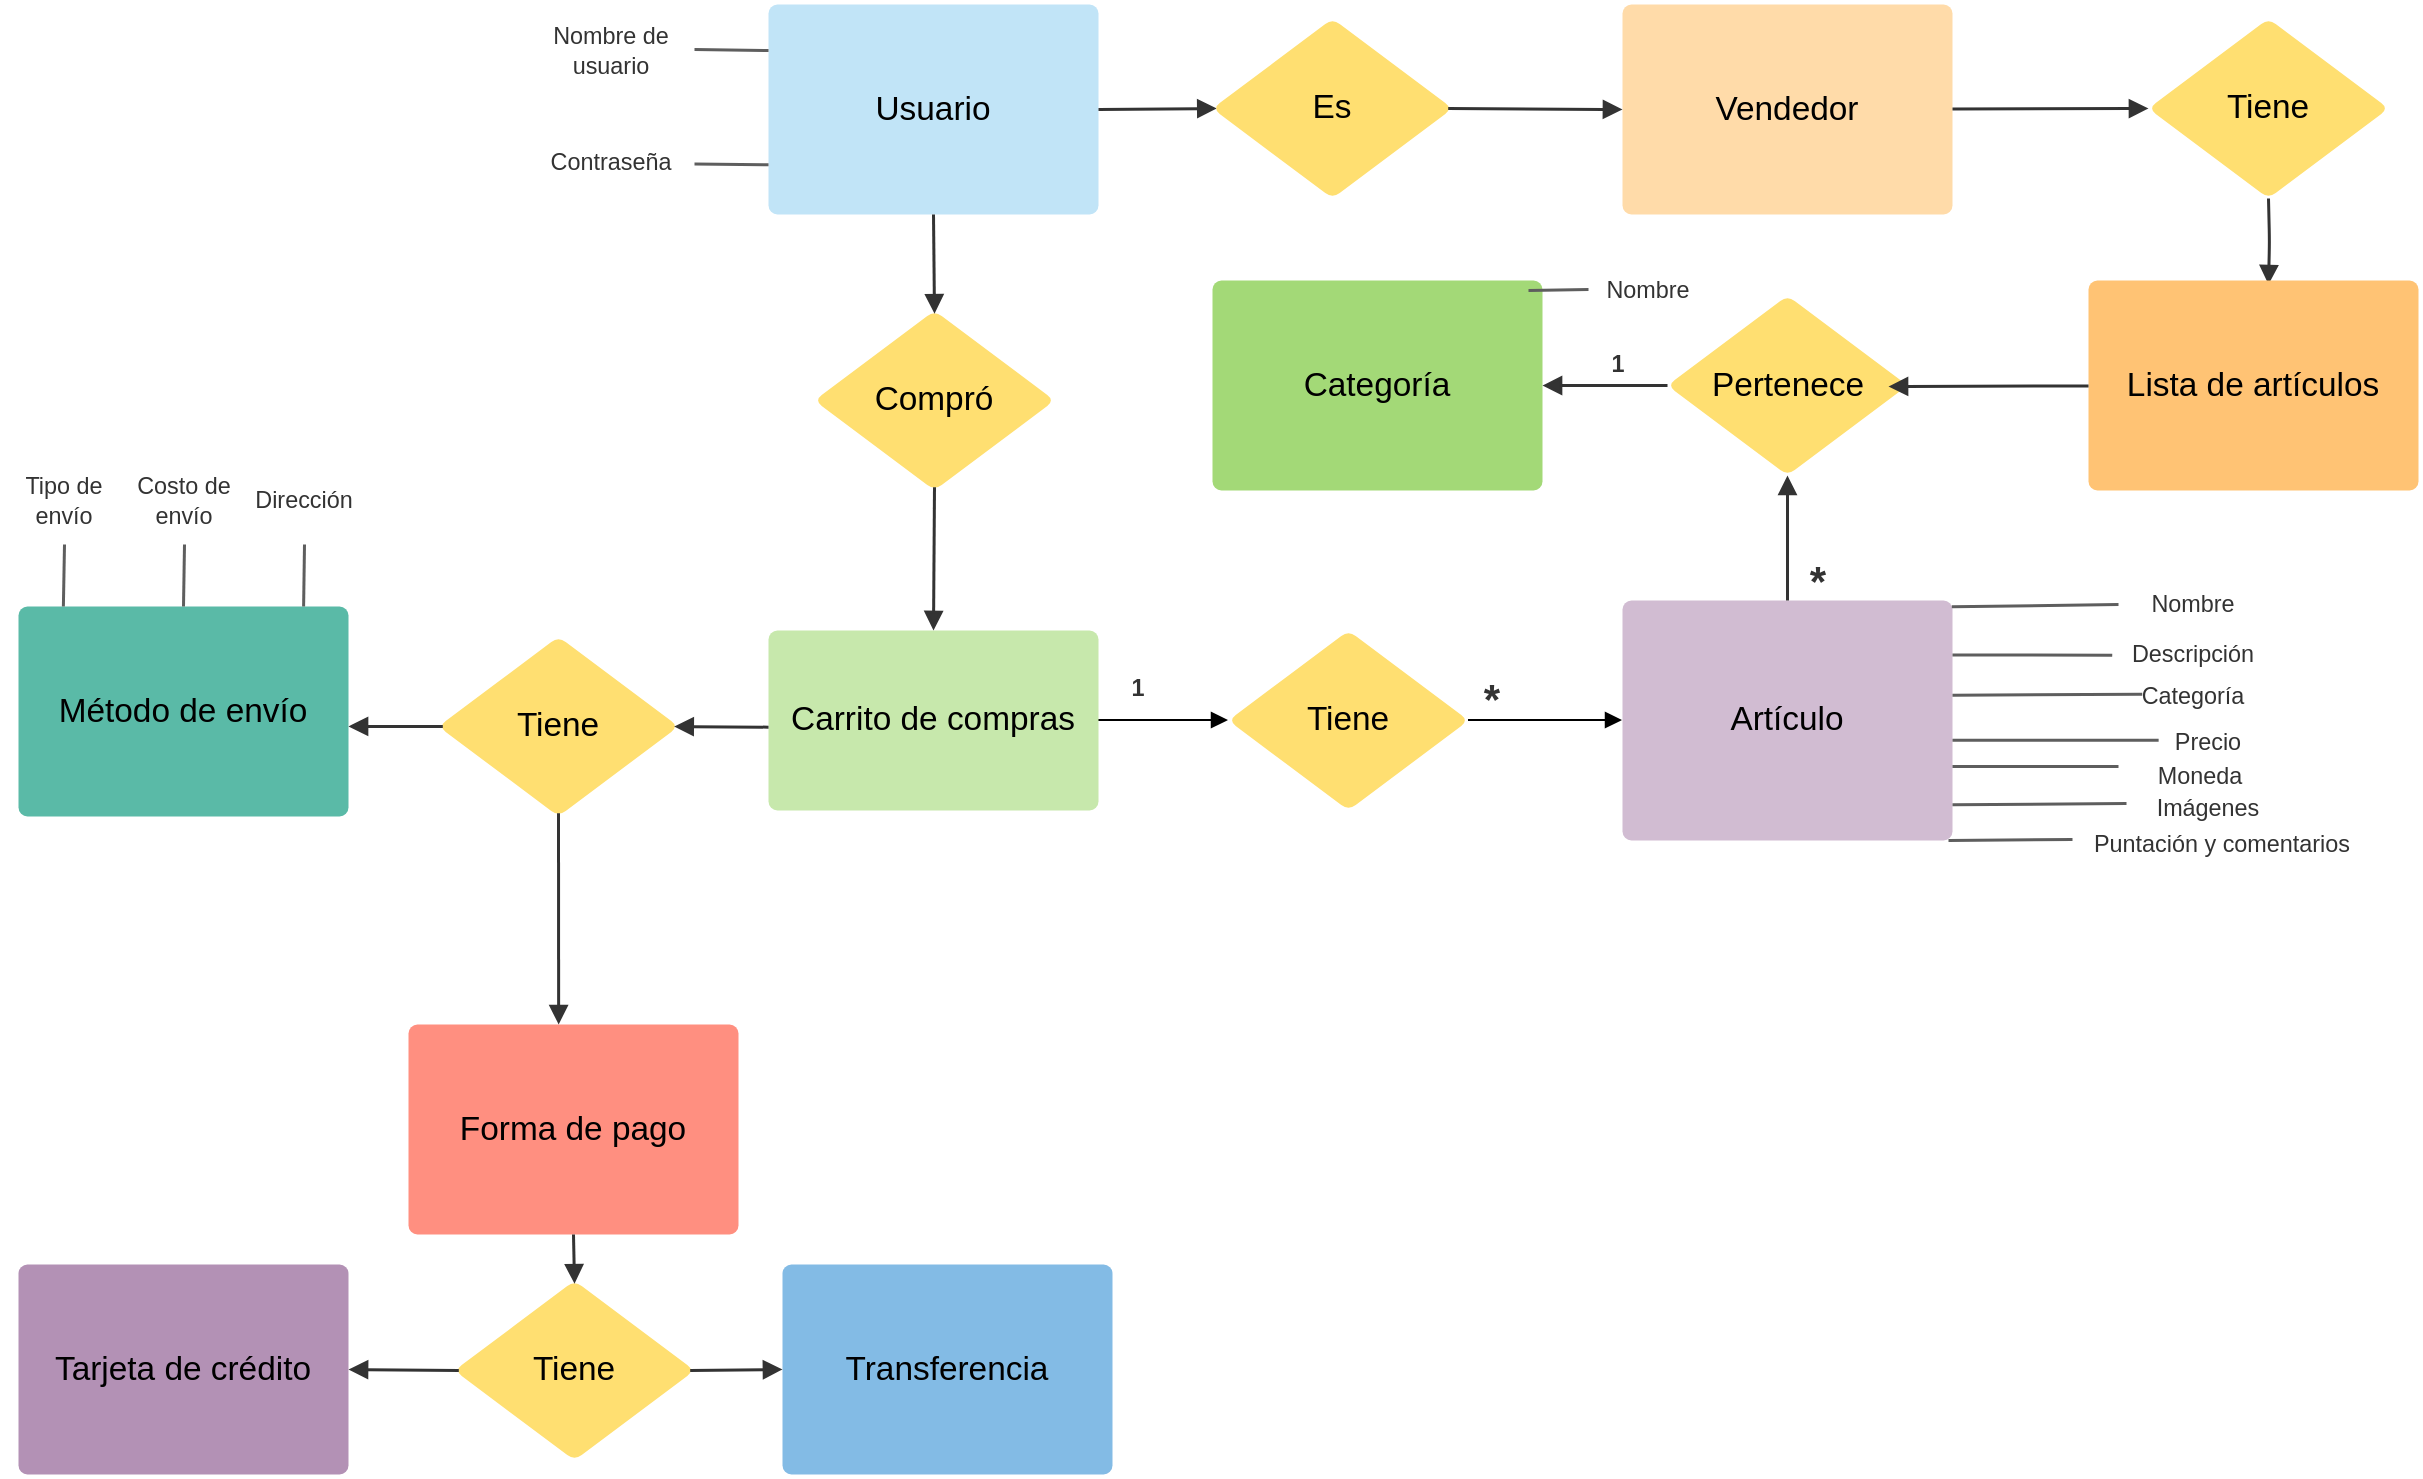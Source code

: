 <mxfile version="14.9.6" type="github">
  <diagram id="R2lEEEUBdFMjLlhIrx00" name="Page-1">
    <mxGraphModel dx="1038" dy="547" grid="1" gridSize="10" guides="1" tooltips="1" connect="1" arrows="1" fold="1" page="1" pageScale="1" pageWidth="850" pageHeight="1100" math="0" shadow="0" extFonts="Permanent Marker^https://fonts.googleapis.com/css?family=Permanent+Marker">
      <root>
        <mxCell id="0" />
        <mxCell id="1" parent="0" />
        <UserObject label="Usuario" lucidchartObjectId="-3R3NJAHTeHD" id="VRWW_0TF_3YnSkMlOSeD-61">
          <mxCell style="html=1;overflow=block;blockSpacing=1;whiteSpace=wrap;;whiteSpace=wrap;fontSize=16.7;fontColor=#000000;align=center;spacing=3.8;strokeOpacity=0;fillOpacity=100;rounded=1;absoluteArcSize=1;arcSize=9;fillColor=#c1e4f7;strokeWidth=2.3;" vertex="1" parent="1">
            <mxGeometry x="440" y="10" width="165" height="105" as="geometry" />
          </mxCell>
        </UserObject>
        <UserObject label="Artículo" lucidchartObjectId="N4R3xxDWyzEW" id="VRWW_0TF_3YnSkMlOSeD-62">
          <mxCell style="html=1;overflow=block;blockSpacing=1;whiteSpace=wrap;;whiteSpace=wrap;fontSize=16.7;fontColor=#000000;align=center;spacing=3.8;strokeOpacity=0;fillOpacity=100;rounded=1;absoluteArcSize=1;arcSize=9;fillColor=#d1bcd2;strokeWidth=2.3;" vertex="1" parent="1">
            <mxGeometry x="867" y="308" width="165" height="120" as="geometry" />
          </mxCell>
        </UserObject>
        <UserObject label="Compró" lucidchartObjectId="h5R3.NiIb5me" id="VRWW_0TF_3YnSkMlOSeD-63">
          <mxCell style="html=1;overflow=block;blockSpacing=1;whiteSpace=wrap;rhombus;whiteSpace=wrap;fontSize=16.7;fontColor=#000000;align=center;spacing=3.8;strokeOpacity=0;fillOpacity=100;rounded=1;absoluteArcSize=1;arcSize=9;fillColor=#ffdf71;strokeWidth=2.3;" vertex="1" parent="1">
            <mxGeometry x="463" y="163" width="120" height="90" as="geometry" />
          </mxCell>
        </UserObject>
        <UserObject label="Nombre de usuario" lucidchartObjectId="r7R3u4n3ihNe" id="VRWW_0TF_3YnSkMlOSeD-64">
          <mxCell style="html=1;overflow=block;blockSpacing=1;whiteSpace=wrap;;whiteSpace=wrap;fontSize=11.7;fontColor=#333333;align=center;spacing=3.8;strokeOpacity=0;fillOpacity=0;rounded=1;absoluteArcSize=1;arcSize=9;fillColor=#ffffff;strokeWidth=2.3;" vertex="1" parent="1">
            <mxGeometry x="320" y="10" width="83" height="45" as="geometry" />
          </mxCell>
        </UserObject>
        <UserObject label="Contraseña" lucidchartObjectId="s7R3zHyiIeQP" id="VRWW_0TF_3YnSkMlOSeD-65">
          <mxCell style="html=1;overflow=block;blockSpacing=1;whiteSpace=wrap;;whiteSpace=wrap;fontSize=11.7;fontColor=#333333;align=center;spacing=3.8;strokeOpacity=0;fillOpacity=0;rounded=1;absoluteArcSize=1;arcSize=9;fillColor=#ffffff;strokeWidth=2.3;" vertex="1" parent="1">
            <mxGeometry x="320" y="66" width="83" height="45" as="geometry" />
          </mxCell>
        </UserObject>
        <UserObject label="Precio" lucidchartObjectId="s7R3FvE~1ca5" id="VRWW_0TF_3YnSkMlOSeD-66">
          <mxCell style="points=[[0.223,0.449,0]];html=1;overflow=block;blockSpacing=1;whiteSpace=wrap;;whiteSpace=wrap;fontSize=11.7;fontColor=#333333;align=center;spacing=3.8;strokeOpacity=0;fillOpacity=0;rounded=1;absoluteArcSize=1;arcSize=9;fillColor=#ffffff;strokeWidth=2.3;" vertex="1" parent="1">
            <mxGeometry x="1115" y="368" width="90" height="22" as="geometry" />
          </mxCell>
        </UserObject>
        <UserObject label="Puntación y comentarios" lucidchartObjectId="s7R3szmb3w4L" id="VRWW_0TF_3YnSkMlOSeD-67">
          <mxCell style="html=1;overflow=block;blockSpacing=1;whiteSpace=wrap;;whiteSpace=wrap;fontSize=11.7;fontColor=#333333;align=center;spacing=3.8;strokeOpacity=0;fillOpacity=0;rounded=1;absoluteArcSize=1;arcSize=9;fillColor=#ffffff;strokeWidth=2.3;" vertex="1" parent="1">
            <mxGeometry x="1092" y="419" width="150" height="17" as="geometry" />
          </mxCell>
        </UserObject>
        <UserObject label="Moneda" lucidchartObjectId="s7R3QN1PlliB" id="VRWW_0TF_3YnSkMlOSeD-68">
          <mxCell style="html=1;overflow=block;blockSpacing=1;whiteSpace=wrap;;whiteSpace=wrap;fontSize=11.7;fontColor=#333333;align=center;spacing=3.8;strokeOpacity=0;fillOpacity=0;rounded=1;absoluteArcSize=1;arcSize=9;fillColor=#ffffff;strokeWidth=2.3;" vertex="1" parent="1">
            <mxGeometry x="1115" y="385" width="82" height="17" as="geometry" />
          </mxCell>
        </UserObject>
        <UserObject label="Descripción" lucidchartObjectId="s7R3kBrBBPK~" id="VRWW_0TF_3YnSkMlOSeD-69">
          <mxCell style="points=[[0.113,0.537,0]];html=1;overflow=block;blockSpacing=1;whiteSpace=wrap;;whiteSpace=wrap;fontSize=11.7;fontColor=#333333;align=center;spacing=3.8;strokeOpacity=0;fillOpacity=0;rounded=1;absoluteArcSize=1;arcSize=9;fillColor=#ffffff;strokeWidth=2.3;" vertex="1" parent="1">
            <mxGeometry x="1100" y="323" width="105" height="23" as="geometry" />
          </mxCell>
        </UserObject>
        <UserObject label="Nombre" lucidchartObjectId="t7R3z6b9bNlN" id="VRWW_0TF_3YnSkMlOSeD-70">
          <mxCell style="html=1;overflow=block;blockSpacing=1;whiteSpace=wrap;;whiteSpace=wrap;fontSize=11.7;fontColor=#333333;fontStyle=0;align=center;spacing=3.8;strokeOpacity=0;fillOpacity=0;rounded=1;absoluteArcSize=1;arcSize=9;fillColor=#ffffff;strokeWidth=2.3;" vertex="1" parent="1">
            <mxGeometry x="1115" y="299" width="75" height="22" as="geometry" />
          </mxCell>
        </UserObject>
        <UserObject label="Categoría" lucidchartObjectId="gcS3WHN.BvQf" id="VRWW_0TF_3YnSkMlOSeD-71">
          <mxCell style="points=[[0.256,0.482,0]];html=1;overflow=block;blockSpacing=1;whiteSpace=wrap;;whiteSpace=wrap;fontSize=11.7;fontColor=#333333;align=center;spacing=3.8;strokeOpacity=0;fillOpacity=0;rounded=1;absoluteArcSize=1;arcSize=9;fillColor=#ffffff;strokeWidth=2.3;" vertex="1" parent="1">
            <mxGeometry x="1100" y="337" width="105" height="37" as="geometry" />
          </mxCell>
        </UserObject>
        <UserObject label="" lucidchartObjectId="agS3~nGqTm~I" id="VRWW_0TF_3YnSkMlOSeD-72">
          <mxCell style="html=1;jettySize=18;whiteSpace=wrap;fontSize=13;strokeColor=#5E5E5E;strokeWidth=1.5;rounded=0;startArrow=none;;endArrow=none;;exitX=0.998;exitY=0.026;exitPerimeter=0;entryX=0;entryY=0.5;entryPerimeter=0;" edge="1" parent="1" source="VRWW_0TF_3YnSkMlOSeD-62" target="VRWW_0TF_3YnSkMlOSeD-70">
            <mxGeometry width="100" height="100" relative="1" as="geometry">
              <Array as="points" />
            </mxGeometry>
          </mxCell>
        </UserObject>
        <UserObject label="" lucidchartObjectId="ugS31otXK9v-" id="VRWW_0TF_3YnSkMlOSeD-73">
          <mxCell style="html=1;jettySize=18;whiteSpace=wrap;fontSize=13;strokeColor=#5E5E5E;strokeWidth=1.5;rounded=0;startArrow=none;;endArrow=none;;exitX=1;exitY=0.227;exitPerimeter=0;entryX=0.113;entryY=0.537;entryPerimeter=0;" edge="1" parent="1" source="VRWW_0TF_3YnSkMlOSeD-62" target="VRWW_0TF_3YnSkMlOSeD-69">
            <mxGeometry width="100" height="100" relative="1" as="geometry">
              <Array as="points" />
            </mxGeometry>
          </mxCell>
        </UserObject>
        <UserObject label="" lucidchartObjectId="BgS3lfGmBgsZ" id="VRWW_0TF_3YnSkMlOSeD-74">
          <mxCell style="html=1;jettySize=18;whiteSpace=wrap;fontSize=13;strokeColor=#5E5E5E;strokeWidth=1.5;rounded=0;startArrow=none;;endArrow=none;;exitX=1;exitY=0.395;exitPerimeter=0;entryX=0.256;entryY=0.482;entryPerimeter=0;" edge="1" parent="1" source="VRWW_0TF_3YnSkMlOSeD-62" target="VRWW_0TF_3YnSkMlOSeD-71">
            <mxGeometry width="100" height="100" relative="1" as="geometry">
              <Array as="points" />
            </mxGeometry>
          </mxCell>
        </UserObject>
        <UserObject label="" lucidchartObjectId="OgS36MoVAmc0" id="VRWW_0TF_3YnSkMlOSeD-75">
          <mxCell style="html=1;jettySize=18;whiteSpace=wrap;fontSize=13;strokeColor=#5E5E5E;strokeWidth=1.5;rounded=0;startArrow=none;;endArrow=none;;exitX=1;exitY=0.582;exitPerimeter=0;entryX=0.223;entryY=0.449;entryPerimeter=0;" edge="1" parent="1" source="VRWW_0TF_3YnSkMlOSeD-62" target="VRWW_0TF_3YnSkMlOSeD-66">
            <mxGeometry width="100" height="100" relative="1" as="geometry">
              <Array as="points" />
            </mxGeometry>
          </mxCell>
        </UserObject>
        <UserObject label="" lucidchartObjectId="XgS3eBBSyvYL" id="VRWW_0TF_3YnSkMlOSeD-76">
          <mxCell style="html=1;jettySize=18;whiteSpace=wrap;fontSize=13;strokeColor=#5E5E5E;strokeWidth=1.5;rounded=0;startArrow=none;;endArrow=none;;exitX=1;exitY=0.692;exitPerimeter=0;entryX=0;entryY=0.353;entryPerimeter=0;" edge="1" parent="1" source="VRWW_0TF_3YnSkMlOSeD-62" target="VRWW_0TF_3YnSkMlOSeD-68">
            <mxGeometry width="100" height="100" relative="1" as="geometry">
              <Array as="points" />
            </mxGeometry>
          </mxCell>
        </UserObject>
        <UserObject label="" lucidchartObjectId="3gS3T8pVN4DX" id="VRWW_0TF_3YnSkMlOSeD-77">
          <mxCell style="html=1;jettySize=18;whiteSpace=wrap;fontSize=13;strokeColor=#5E5E5E;strokeWidth=1.5;rounded=0;startArrow=none;;endArrow=none;;entryX=0;entryY=0.5;entryPerimeter=0;" edge="1" parent="1" target="VRWW_0TF_3YnSkMlOSeD-67">
            <mxGeometry width="100" height="100" relative="1" as="geometry">
              <Array as="points" />
              <mxPoint x="1030" y="428" as="sourcePoint" />
            </mxGeometry>
          </mxCell>
        </UserObject>
        <UserObject label="" lucidchartObjectId="3iS3DBVo-.tt" id="VRWW_0TF_3YnSkMlOSeD-78">
          <mxCell style="html=1;jettySize=18;whiteSpace=wrap;fontSize=13;strokeColor=#5E5E5E;strokeWidth=1.5;rounded=0;startArrow=none;;endArrow=none;;entryX=1;entryY=0.5;entryPerimeter=0;" edge="1" parent="1" target="VRWW_0TF_3YnSkMlOSeD-64">
            <mxGeometry width="100" height="100" relative="1" as="geometry">
              <Array as="points" />
              <mxPoint x="440" y="33" as="sourcePoint" />
            </mxGeometry>
          </mxCell>
        </UserObject>
        <UserObject label="" lucidchartObjectId="9iS39qGBcTWf" id="VRWW_0TF_3YnSkMlOSeD-79">
          <mxCell style="html=1;jettySize=18;whiteSpace=wrap;fontSize=13;strokeColor=#5E5E5E;strokeWidth=1.5;rounded=0;startArrow=none;;endArrow=none;;exitX=0;exitY=0.763;exitPerimeter=0;entryX=1;entryY=0.528;entryPerimeter=0;" edge="1" parent="1" source="VRWW_0TF_3YnSkMlOSeD-61" target="VRWW_0TF_3YnSkMlOSeD-65">
            <mxGeometry width="100" height="100" relative="1" as="geometry">
              <Array as="points" />
            </mxGeometry>
          </mxCell>
        </UserObject>
        <mxCell id="VRWW_0TF_3YnSkMlOSeD-130" style="edgeStyle=orthogonalEdgeStyle;rounded=0;orthogonalLoop=1;jettySize=auto;html=1;exitX=1;exitY=0.5;exitDx=0;exitDy=0;startArrow=none;startFill=0;endArrow=block;endFill=1;" edge="1" parent="1" source="VRWW_0TF_3YnSkMlOSeD-80" target="VRWW_0TF_3YnSkMlOSeD-129">
          <mxGeometry relative="1" as="geometry" />
        </mxCell>
        <UserObject label="Carrito de compras" lucidchartObjectId="HoV3VUYGfBnm" id="VRWW_0TF_3YnSkMlOSeD-80">
          <mxCell style="html=1;overflow=block;blockSpacing=1;whiteSpace=wrap;;whiteSpace=wrap;fontSize=16.7;fontColor=#000000;align=center;spacing=3.8;strokeOpacity=0;fillOpacity=100;rounded=1;absoluteArcSize=1;arcSize=9;fillColor=#c7e8ac;strokeWidth=2.3;" vertex="1" parent="1">
            <mxGeometry x="440" y="323" width="165" height="90" as="geometry" />
          </mxCell>
        </UserObject>
        <UserObject label="Imágenes" lucidchartObjectId="-kW3zrcVpmZo" id="VRWW_0TF_3YnSkMlOSeD-81">
          <mxCell style="html=1;overflow=block;blockSpacing=1;whiteSpace=wrap;;whiteSpace=wrap;fontSize=11.7;fontColor=#333333;align=center;spacing=3.8;strokeOpacity=0;fillOpacity=0;rounded=1;absoluteArcSize=1;arcSize=9;fillColor=#ffffff;strokeWidth=2.3;" vertex="1" parent="1">
            <mxGeometry x="1119" y="401" width="82" height="17" as="geometry" />
          </mxCell>
        </UserObject>
        <UserObject label="" lucidchartObjectId="ylW3HKlv7jEr" id="VRWW_0TF_3YnSkMlOSeD-82">
          <mxCell style="html=1;jettySize=18;whiteSpace=wrap;fontSize=13;strokeColor=#5E5E5E;strokeWidth=1.5;rounded=0;startArrow=none;;endArrow=none;;exitX=0;exitY=0.5;exitPerimeter=0;entryX=1;entryY=0.851;entryPerimeter=0;" edge="1" parent="1" source="VRWW_0TF_3YnSkMlOSeD-81" target="VRWW_0TF_3YnSkMlOSeD-62">
            <mxGeometry width="100" height="100" relative="1" as="geometry">
              <Array as="points" />
            </mxGeometry>
          </mxCell>
        </UserObject>
        <UserObject label="" lucidchartObjectId="WsW3QUuwKw84" id="VRWW_0TF_3YnSkMlOSeD-84">
          <mxCell style="html=1;jettySize=18;whiteSpace=wrap;fontSize=13;strokeColor=#333333;strokeOpacity=100;strokeWidth=1.5;rounded=0;startArrow=none;;endArrow=block;endFill=1;;exitX=1;exitY=0.5;exitPerimeter=0;entryX=0.018;entryY=0.5;entryPerimeter=0;" edge="1" parent="1" source="VRWW_0TF_3YnSkMlOSeD-61" target="VRWW_0TF_3YnSkMlOSeD-104">
            <mxGeometry width="100" height="100" relative="1" as="geometry">
              <Array as="points" />
            </mxGeometry>
          </mxCell>
        </UserObject>
        <UserObject label="" lucidchartObjectId="0sW3guXp5~d_" id="VRWW_0TF_3YnSkMlOSeD-85">
          <mxCell style="html=1;jettySize=18;whiteSpace=wrap;fontSize=13;strokeColor=#333333;strokeOpacity=100;strokeWidth=1.5;rounded=0;startArrow=none;;endArrow=block;endFill=1;;exitX=0.5;exitY=0.982;exitPerimeter=0;entryX=0.5;entryY=0;entryPerimeter=0;" edge="1" parent="1" source="VRWW_0TF_3YnSkMlOSeD-63" target="VRWW_0TF_3YnSkMlOSeD-80">
            <mxGeometry width="100" height="100" relative="1" as="geometry">
              <Array as="points" />
            </mxGeometry>
          </mxCell>
        </UserObject>
        <UserObject label="Pertenece" lucidchartObjectId="FtW3rKybmeuF" id="VRWW_0TF_3YnSkMlOSeD-86">
          <mxCell style="html=1;overflow=block;blockSpacing=1;whiteSpace=wrap;rhombus;whiteSpace=wrap;fontSize=16.7;fontColor=#000000;align=center;spacing=3.8;strokeOpacity=0;fillOpacity=100;rounded=1;absoluteArcSize=1;arcSize=9;fillColor=#ffdf71;strokeWidth=2.3;" vertex="1" parent="1">
            <mxGeometry x="889.5" y="155.5" width="120" height="90" as="geometry" />
          </mxCell>
        </UserObject>
        <UserObject label="Tiene" lucidchartObjectId="UuW3DIQen~.g" id="VRWW_0TF_3YnSkMlOSeD-87">
          <mxCell style="html=1;overflow=block;blockSpacing=1;whiteSpace=wrap;rhombus;whiteSpace=wrap;fontSize=16.7;fontColor=#000000;align=center;spacing=3.8;strokeOpacity=0;fillOpacity=100;rounded=1;absoluteArcSize=1;arcSize=9;fillColor=#ffdf71;strokeWidth=2.3;" vertex="1" parent="1">
            <mxGeometry x="275" y="326" width="120" height="90" as="geometry" />
          </mxCell>
        </UserObject>
        <UserObject label="" lucidchartObjectId="TvW3dcfrEyD_" id="VRWW_0TF_3YnSkMlOSeD-88">
          <mxCell style="html=1;jettySize=18;whiteSpace=wrap;fontSize=13;strokeColor=#333333;strokeOpacity=100;strokeWidth=1.5;rounded=0;startArrow=none;;endArrow=block;endFill=1;;exitX=0.5;exitY=1;exitPerimeter=0;entryX=0.5;entryY=0.018;entryPerimeter=0;" edge="1" parent="1" source="VRWW_0TF_3YnSkMlOSeD-61" target="VRWW_0TF_3YnSkMlOSeD-63">
            <mxGeometry width="100" height="100" relative="1" as="geometry">
              <Array as="points" />
            </mxGeometry>
          </mxCell>
        </UserObject>
        <UserObject label="" lucidchartObjectId="5vW3nhjf~8cT" id="VRWW_0TF_3YnSkMlOSeD-89">
          <mxCell style="html=1;jettySize=18;whiteSpace=wrap;fontSize=13;strokeColor=#333333;strokeOpacity=100;strokeWidth=1.5;rounded=0;startArrow=block;startFill=1;;endArrow=none;;exitX=0.982;exitY=0.5;exitPerimeter=0;entryX=0;entryY=0.537;entryPerimeter=0;" edge="1" parent="1" source="VRWW_0TF_3YnSkMlOSeD-87" target="VRWW_0TF_3YnSkMlOSeD-80">
            <mxGeometry width="100" height="100" relative="1" as="geometry">
              <Array as="points" />
            </mxGeometry>
          </mxCell>
        </UserObject>
        <UserObject label="" lucidchartObjectId="swW3wiGpFRt5" id="VRWW_0TF_3YnSkMlOSeD-91">
          <mxCell style="html=1;jettySize=18;whiteSpace=wrap;fontSize=13;strokeColor=#333333;strokeOpacity=100;strokeWidth=1.5;rounded=0;startArrow=block;startFill=1;;endArrow=none;;exitX=0.5;exitY=1;exitDx=0;exitDy=0;" edge="1" parent="1" source="VRWW_0TF_3YnSkMlOSeD-86" target="VRWW_0TF_3YnSkMlOSeD-62">
            <mxGeometry width="100" height="100" relative="1" as="geometry">
              <Array as="points" />
            </mxGeometry>
          </mxCell>
        </UserObject>
        <UserObject label="Tiene" lucidchartObjectId="DPW3W3Vpn7df" id="VRWW_0TF_3YnSkMlOSeD-92">
          <mxCell style="html=1;overflow=block;blockSpacing=1;whiteSpace=wrap;rhombus;whiteSpace=wrap;fontSize=16.7;fontColor=#000000;align=center;spacing=3.8;strokeOpacity=0;fillOpacity=100;rounded=1;absoluteArcSize=1;arcSize=9;fillColor=#ffdf71;strokeWidth=2.3;" vertex="1" parent="1">
            <mxGeometry x="1130" y="17" width="120" height="90" as="geometry" />
          </mxCell>
        </UserObject>
        <UserObject label="" lucidchartObjectId="wQW3XrlrY0Dv" id="VRWW_0TF_3YnSkMlOSeD-93">
          <mxCell style="html=1;jettySize=18;whiteSpace=wrap;fontSize=13;strokeColor=#333333;strokeOpacity=100;strokeWidth=1.5;rounded=1;arcSize=12;edgeStyle=orthogonalEdgeStyle;startArrow=block;startFill=1;;endArrow=none;;entryX=0.5;entryY=1;entryDx=0;entryDy=0;" edge="1" parent="1" target="VRWW_0TF_3YnSkMlOSeD-92">
            <mxGeometry width="100" height="100" relative="1" as="geometry">
              <Array as="points" />
              <mxPoint x="1190" y="150" as="sourcePoint" />
              <mxPoint x="1230" y="110" as="targetPoint" />
            </mxGeometry>
          </mxCell>
        </UserObject>
        <UserObject label="Vendedor" lucidchartObjectId="6qM4xLVt9IfQ" id="VRWW_0TF_3YnSkMlOSeD-96">
          <mxCell style="html=1;overflow=block;blockSpacing=1;whiteSpace=wrap;;whiteSpace=wrap;fontSize=16.7;fontColor=#000000;align=center;spacing=3.8;strokeOpacity=0;fillOpacity=100;rounded=1;absoluteArcSize=1;arcSize=9;fillColor=#ffdba9;strokeWidth=2.3;" vertex="1" parent="1">
            <mxGeometry x="867" y="10" width="165" height="105" as="geometry" />
          </mxCell>
        </UserObject>
        <UserObject label="Tarjeta de crédito" lucidchartObjectId="vuM48FyoOs4d" id="VRWW_0TF_3YnSkMlOSeD-97">
          <mxCell style="html=1;overflow=block;blockSpacing=1;whiteSpace=wrap;;whiteSpace=wrap;fontSize=16.7;fontColor=#000000;align=center;spacing=3.8;strokeOpacity=0;fillOpacity=100;rounded=1;absoluteArcSize=1;arcSize=9;fillColor=#b391b5;strokeWidth=2.3;" vertex="1" parent="1">
            <mxGeometry x="65" y="640" width="165" height="105" as="geometry" />
          </mxCell>
        </UserObject>
        <UserObject label="Forma de pago" lucidchartObjectId="vuM4FYpck6RC" id="VRWW_0TF_3YnSkMlOSeD-98">
          <mxCell style="html=1;overflow=block;blockSpacing=1;whiteSpace=wrap;;whiteSpace=wrap;fontSize=16.7;fontColor=#000000;align=center;spacing=3.8;strokeOpacity=0;fillOpacity=100;rounded=1;absoluteArcSize=1;arcSize=9;fillColor=#ff8f80;strokeWidth=2.3;" vertex="1" parent="1">
            <mxGeometry x="260" y="520" width="165" height="105" as="geometry" />
          </mxCell>
        </UserObject>
        <UserObject label="Método de envío" lucidchartObjectId="wuM4G-poAbHd" id="VRWW_0TF_3YnSkMlOSeD-99">
          <mxCell style="html=1;overflow=block;blockSpacing=1;whiteSpace=wrap;;whiteSpace=wrap;fontSize=16.7;fontColor=#000000;align=center;spacing=3.8;strokeOpacity=0;fillOpacity=100;rounded=1;absoluteArcSize=1;arcSize=9;fillColor=#5abaa7;strokeWidth=2.3;" vertex="1" parent="1">
            <mxGeometry x="65" y="311" width="165" height="105" as="geometry" />
          </mxCell>
        </UserObject>
        <UserObject label="Lista de artículos" lucidchartObjectId="WvM4WbPwjmZM" id="VRWW_0TF_3YnSkMlOSeD-100">
          <mxCell style="html=1;overflow=block;blockSpacing=1;whiteSpace=wrap;;whiteSpace=wrap;fontSize=16.7;fontColor=#000000;align=center;spacing=3.8;strokeOpacity=0;fillOpacity=100;rounded=1;absoluteArcSize=1;arcSize=9;fillColor=#ffc374;strokeWidth=2.3;" vertex="1" parent="1">
            <mxGeometry x="1100" y="148" width="165" height="105" as="geometry" />
          </mxCell>
        </UserObject>
        <UserObject label="Categoría" lucidchartObjectId=".vM4qp7iKlHM" id="VRWW_0TF_3YnSkMlOSeD-101">
          <mxCell style="html=1;overflow=block;blockSpacing=1;whiteSpace=wrap;;whiteSpace=wrap;fontSize=16.7;fontColor=#000000;align=center;spacing=3.8;strokeOpacity=0;fillOpacity=100;rounded=1;absoluteArcSize=1;arcSize=9;fillColor=#a3d977;strokeWidth=2.3;" vertex="1" parent="1">
            <mxGeometry x="662" y="148" width="165" height="105" as="geometry" />
          </mxCell>
        </UserObject>
        <UserObject label="Transferencia" lucidchartObjectId="YwM4S4dX5MW0" id="VRWW_0TF_3YnSkMlOSeD-102">
          <mxCell style="html=1;overflow=block;blockSpacing=1;whiteSpace=wrap;;whiteSpace=wrap;fontSize=16.7;fontColor=#000000;align=center;spacing=3.8;strokeOpacity=0;fillOpacity=100;rounded=1;absoluteArcSize=1;arcSize=9;fillColor=#83bbe5;strokeWidth=2.3;" vertex="1" parent="1">
            <mxGeometry x="447" y="640" width="165" height="105" as="geometry" />
          </mxCell>
        </UserObject>
        <UserObject label="" lucidchartObjectId="QOM4b~isPiER" id="VRWW_0TF_3YnSkMlOSeD-103">
          <mxCell style="html=1;jettySize=18;whiteSpace=wrap;fontSize=13;strokeColor=#333333;strokeOpacity=100;strokeWidth=1.5;rounded=0;startArrow=none;;endArrow=block;endFill=1;;entryX=0;entryY=0.5;entryDx=0;entryDy=0;" edge="1" parent="1" source="VRWW_0TF_3YnSkMlOSeD-96" target="VRWW_0TF_3YnSkMlOSeD-92">
            <mxGeometry width="100" height="100" relative="1" as="geometry">
              <Array as="points" />
            </mxGeometry>
          </mxCell>
        </UserObject>
        <UserObject label="Es" lucidchartObjectId="yQM4aEXA.rYS" id="VRWW_0TF_3YnSkMlOSeD-104">
          <mxCell style="html=1;overflow=block;blockSpacing=1;whiteSpace=wrap;rhombus;whiteSpace=wrap;fontSize=16.7;fontColor=#000000;align=center;spacing=3.8;strokeOpacity=0;fillOpacity=100;rounded=1;absoluteArcSize=1;arcSize=9;fillColor=#ffdf71;strokeWidth=2.3;" vertex="1" parent="1">
            <mxGeometry x="662" y="17" width="120" height="90" as="geometry" />
          </mxCell>
        </UserObject>
        <UserObject label="" lucidchartObjectId="pRM4IJCO7Nu9" id="VRWW_0TF_3YnSkMlOSeD-105">
          <mxCell style="html=1;jettySize=18;whiteSpace=wrap;fontSize=13;strokeColor=#333333;strokeOpacity=100;strokeWidth=1.5;rounded=0;startArrow=none;;endArrow=block;endFill=1;;exitX=0.982;exitY=0.5;exitPerimeter=0;entryX=0;entryY=0.5;entryPerimeter=0;" edge="1" parent="1" source="VRWW_0TF_3YnSkMlOSeD-104" target="VRWW_0TF_3YnSkMlOSeD-96">
            <mxGeometry width="100" height="100" relative="1" as="geometry">
              <Array as="points" />
            </mxGeometry>
          </mxCell>
        </UserObject>
        <UserObject label="" lucidchartObjectId="cVM4Mle0go7O" id="VRWW_0TF_3YnSkMlOSeD-106">
          <mxCell style="html=1;jettySize=18;whiteSpace=wrap;fontSize=13;strokeColor=#333333;strokeOpacity=100;strokeWidth=1.5;rounded=0;startArrow=block;;endArrow=none;endFill=0;;startFill=1;" edge="1" parent="1" target="VRWW_0TF_3YnSkMlOSeD-100">
            <mxGeometry width="100" height="100" relative="1" as="geometry">
              <Array as="points" />
              <mxPoint x="1000" y="201" as="sourcePoint" />
            </mxGeometry>
          </mxCell>
        </UserObject>
        <UserObject label="" lucidchartObjectId="AXM4zqLbG2dC" id="VRWW_0TF_3YnSkMlOSeD-107">
          <mxCell style="html=1;jettySize=18;whiteSpace=wrap;fontSize=13;strokeColor=#333333;strokeOpacity=100;strokeWidth=1.5;rounded=0;startArrow=none;;endArrow=block;endFill=1;;exitX=0.018;exitY=0.5;exitPerimeter=0;entryX=1;entryY=0.571;entryPerimeter=0;" edge="1" parent="1" source="VRWW_0TF_3YnSkMlOSeD-87" target="VRWW_0TF_3YnSkMlOSeD-99">
            <mxGeometry width="100" height="100" relative="1" as="geometry">
              <Array as="points" />
            </mxGeometry>
          </mxCell>
        </UserObject>
        <UserObject label="" lucidchartObjectId=".XM4oADbue3T" id="VRWW_0TF_3YnSkMlOSeD-108">
          <mxCell style="html=1;jettySize=18;whiteSpace=wrap;fontSize=13;strokeColor=#333333;strokeOpacity=100;strokeWidth=1.5;rounded=0;startArrow=none;;endArrow=block;endFill=1;;exitX=0.5;exitY=0.982;exitPerimeter=0;entryX=0.455;entryY=0;entryPerimeter=0;" edge="1" parent="1" source="VRWW_0TF_3YnSkMlOSeD-87" target="VRWW_0TF_3YnSkMlOSeD-98">
            <mxGeometry width="100" height="100" relative="1" as="geometry">
              <Array as="points" />
            </mxGeometry>
          </mxCell>
        </UserObject>
        <UserObject label="" lucidchartObjectId="j0M4A6jF-5Xh" id="VRWW_0TF_3YnSkMlOSeD-109">
          <mxCell style="html=1;jettySize=18;whiteSpace=wrap;fontSize=13;strokeColor=#333333;strokeOpacity=100;strokeWidth=1.5;rounded=0;startArrow=none;;endArrow=block;endFill=1;;entryX=1;entryY=0.5;entryDx=0;entryDy=0;exitX=0;exitY=0.5;exitDx=0;exitDy=0;" edge="1" parent="1" source="VRWW_0TF_3YnSkMlOSeD-86" target="VRWW_0TF_3YnSkMlOSeD-101">
            <mxGeometry width="100" height="100" relative="1" as="geometry">
              <Array as="points" />
              <mxPoint x="900" y="210" as="sourcePoint" />
            </mxGeometry>
          </mxCell>
        </UserObject>
        <UserObject label="Tiene" lucidchartObjectId="G1M4w4qSJa0c" id="VRWW_0TF_3YnSkMlOSeD-110">
          <mxCell style="html=1;overflow=block;blockSpacing=1;whiteSpace=wrap;rhombus;whiteSpace=wrap;fontSize=16.7;fontColor=#000000;align=center;spacing=3.8;strokeOpacity=0;fillOpacity=100;rounded=1;absoluteArcSize=1;arcSize=9;fillColor=#ffdf71;strokeWidth=2.3;" vertex="1" parent="1">
            <mxGeometry x="283" y="648" width="120" height="90" as="geometry" />
          </mxCell>
        </UserObject>
        <UserObject label="" lucidchartObjectId=".1M4gGbuYMrg" id="VRWW_0TF_3YnSkMlOSeD-111">
          <mxCell style="html=1;jettySize=18;whiteSpace=wrap;fontSize=13;strokeColor=#333333;strokeOpacity=100;strokeWidth=1.5;rounded=0;startArrow=none;;endArrow=block;endFill=1;;exitX=0.5;exitY=1;exitPerimeter=0;entryX=0.5;entryY=0.018;entryPerimeter=0;" edge="1" parent="1" source="VRWW_0TF_3YnSkMlOSeD-98" target="VRWW_0TF_3YnSkMlOSeD-110">
            <mxGeometry width="100" height="100" relative="1" as="geometry">
              <Array as="points" />
            </mxGeometry>
          </mxCell>
        </UserObject>
        <UserObject label="" lucidchartObjectId="p2M4J05XQyJd" id="VRWW_0TF_3YnSkMlOSeD-112">
          <mxCell style="html=1;jettySize=18;whiteSpace=wrap;fontSize=13;strokeColor=#333333;strokeOpacity=100;strokeWidth=1.5;rounded=0;startArrow=none;;endArrow=block;endFill=1;;exitX=0.018;exitY=0.5;exitPerimeter=0;entryX=1;entryY=0.5;entryPerimeter=0;" edge="1" parent="1" source="VRWW_0TF_3YnSkMlOSeD-110" target="VRWW_0TF_3YnSkMlOSeD-97">
            <mxGeometry width="100" height="100" relative="1" as="geometry">
              <Array as="points" />
            </mxGeometry>
          </mxCell>
        </UserObject>
        <UserObject label="" lucidchartObjectId="H2M4KUmOb0ju" id="VRWW_0TF_3YnSkMlOSeD-113">
          <mxCell style="html=1;jettySize=18;whiteSpace=wrap;fontSize=13;strokeColor=#333333;strokeOpacity=100;strokeWidth=1.5;rounded=0;startArrow=none;;endArrow=block;endFill=1;;exitX=0.982;exitY=0.5;exitPerimeter=0;entryX=0;entryY=0.5;entryPerimeter=0;" edge="1" parent="1" source="VRWW_0TF_3YnSkMlOSeD-110" target="VRWW_0TF_3YnSkMlOSeD-102">
            <mxGeometry width="100" height="100" relative="1" as="geometry">
              <Array as="points" />
            </mxGeometry>
          </mxCell>
        </UserObject>
        <UserObject label="Tipo de envío" lucidchartObjectId="PfN4OGxCoEJX" id="VRWW_0TF_3YnSkMlOSeD-114">
          <mxCell style="html=1;overflow=block;blockSpacing=1;whiteSpace=wrap;;whiteSpace=wrap;fontSize=11.7;fontColor=#333333;align=center;spacing=3.8;strokeOpacity=0;fillOpacity=0;rounded=1;absoluteArcSize=1;arcSize=9;fillColor=#ffffff;strokeWidth=2.3;" vertex="1" parent="1">
            <mxGeometry x="58" y="235" width="60" height="45" as="geometry" />
          </mxCell>
        </UserObject>
        <UserObject label="Costo de envío" lucidchartObjectId="4fN4K5PFpD6C" id="VRWW_0TF_3YnSkMlOSeD-115">
          <mxCell style="html=1;overflow=block;blockSpacing=1;whiteSpace=wrap;;whiteSpace=wrap;fontSize=11.7;fontColor=#333333;align=center;spacing=3.8;strokeOpacity=0;fillOpacity=0;rounded=1;absoluteArcSize=1;arcSize=9;fillColor=#ffffff;strokeWidth=2.3;" vertex="1" parent="1">
            <mxGeometry x="118" y="235" width="60" height="45" as="geometry" />
          </mxCell>
        </UserObject>
        <UserObject label="Dirección" lucidchartObjectId="xgN4dRve7QIO" id="VRWW_0TF_3YnSkMlOSeD-116">
          <mxCell style="html=1;overflow=block;blockSpacing=1;whiteSpace=wrap;;whiteSpace=wrap;fontSize=11.7;fontColor=#333333;align=center;spacing=3.8;strokeOpacity=0;fillOpacity=0;rounded=1;absoluteArcSize=1;arcSize=9;fillColor=#ffffff;strokeWidth=2.3;" vertex="1" parent="1">
            <mxGeometry x="178" y="235" width="60" height="45" as="geometry" />
          </mxCell>
        </UserObject>
        <UserObject label="" lucidchartObjectId="1gN4pZkRLqTf" id="VRWW_0TF_3YnSkMlOSeD-117">
          <mxCell style="html=1;jettySize=18;whiteSpace=wrap;fontSize=13;strokeColor=#5e5e5e;strokeOpacity=100;strokeWidth=1.5;rounded=0;startArrow=none;;endArrow=none;;exitX=0.5;exitY=1;exitPerimeter=0;entryX=0.136;entryY=0;entryPerimeter=0;" edge="1" parent="1" source="VRWW_0TF_3YnSkMlOSeD-114" target="VRWW_0TF_3YnSkMlOSeD-99">
            <mxGeometry width="100" height="100" relative="1" as="geometry">
              <Array as="points" />
            </mxGeometry>
          </mxCell>
        </UserObject>
        <UserObject label="" lucidchartObjectId="3gN4w.h9avst" id="VRWW_0TF_3YnSkMlOSeD-118">
          <mxCell style="html=1;jettySize=18;whiteSpace=wrap;fontSize=13;strokeColor=#5e5e5e;strokeOpacity=100;strokeWidth=1.5;rounded=0;startArrow=none;;endArrow=none;;exitX=0.5;exitY=1;exitPerimeter=0;entryX=0.5;entryY=0;entryPerimeter=0;" edge="1" parent="1" source="VRWW_0TF_3YnSkMlOSeD-115" target="VRWW_0TF_3YnSkMlOSeD-99">
            <mxGeometry width="100" height="100" relative="1" as="geometry">
              <Array as="points" />
            </mxGeometry>
          </mxCell>
        </UserObject>
        <UserObject label="" lucidchartObjectId="ghN4CaG5a5zd" id="VRWW_0TF_3YnSkMlOSeD-119">
          <mxCell style="html=1;jettySize=18;whiteSpace=wrap;fontSize=13;strokeColor=#5e5e5e;strokeOpacity=100;strokeWidth=1.5;rounded=0;startArrow=none;;endArrow=none;;exitX=0.5;exitY=1;exitPerimeter=0;entryX=0.864;entryY=0;entryPerimeter=0;" edge="1" parent="1" source="VRWW_0TF_3YnSkMlOSeD-116" target="VRWW_0TF_3YnSkMlOSeD-99">
            <mxGeometry width="100" height="100" relative="1" as="geometry">
              <Array as="points" />
            </mxGeometry>
          </mxCell>
        </UserObject>
        <UserObject label="Nombre" lucidchartObjectId="YhN4k3a8AUyT" id="VRWW_0TF_3YnSkMlOSeD-120">
          <mxCell style="html=1;overflow=block;blockSpacing=1;whiteSpace=wrap;;whiteSpace=wrap;fontSize=11.7;fontColor=#333333;align=center;spacing=3.8;strokeOpacity=0;fillOpacity=0;rounded=1;absoluteArcSize=1;arcSize=9;fillColor=#ffffff;strokeWidth=2.3;" vertex="1" parent="1">
            <mxGeometry x="850" y="130" width="60" height="45" as="geometry" />
          </mxCell>
        </UserObject>
        <UserObject label="" lucidchartObjectId="3gS3T8pVN4DX" id="VRWW_0TF_3YnSkMlOSeD-122">
          <mxCell style="html=1;jettySize=18;whiteSpace=wrap;fontSize=13;strokeColor=#5E5E5E;strokeWidth=1.5;rounded=0;startArrow=none;;endArrow=none;;entryX=0;entryY=0.5;entryDx=0;entryDy=0;" edge="1" parent="1" target="VRWW_0TF_3YnSkMlOSeD-120">
            <mxGeometry width="100" height="100" relative="1" as="geometry">
              <Array as="points" />
              <mxPoint x="820" y="153" as="sourcePoint" />
              <mxPoint x="881.61" y="152" as="targetPoint" />
            </mxGeometry>
          </mxCell>
        </UserObject>
        <UserObject label="1" lucidchartObjectId="xgN4dRve7QIO" id="VRWW_0TF_3YnSkMlOSeD-124">
          <mxCell style="html=1;overflow=block;blockSpacing=1;whiteSpace=wrap;;whiteSpace=wrap;fontSize=11.7;fontColor=#333333;align=center;spacing=3.8;strokeOpacity=0;fillOpacity=0;rounded=1;absoluteArcSize=1;arcSize=9;fillColor=#ffffff;strokeWidth=2.3;fontStyle=1" vertex="1" parent="1">
            <mxGeometry x="600" y="337" width="50" height="29" as="geometry" />
          </mxCell>
        </UserObject>
        <UserObject label="*" lucidchartObjectId="xgN4dRve7QIO" id="VRWW_0TF_3YnSkMlOSeD-125">
          <mxCell style="html=1;overflow=block;blockSpacing=1;whiteSpace=wrap;;whiteSpace=wrap;fontSize=21;fontColor=#333333;align=center;spacing=3.8;strokeOpacity=0;fillOpacity=0;rounded=1;absoluteArcSize=1;arcSize=9;fillColor=#ffffff;strokeWidth=2.3;fontStyle=1" vertex="1" parent="1">
            <mxGeometry x="777" y="341" width="50" height="29" as="geometry" />
          </mxCell>
        </UserObject>
        <mxCell id="VRWW_0TF_3YnSkMlOSeD-131" style="edgeStyle=orthogonalEdgeStyle;rounded=0;orthogonalLoop=1;jettySize=auto;html=1;exitX=1;exitY=0.5;exitDx=0;exitDy=0;entryX=0;entryY=0.5;entryDx=0;entryDy=0;startArrow=none;startFill=0;endArrow=block;endFill=1;" edge="1" parent="1" source="VRWW_0TF_3YnSkMlOSeD-129" target="VRWW_0TF_3YnSkMlOSeD-62">
          <mxGeometry relative="1" as="geometry" />
        </mxCell>
        <UserObject label="Tiene" lucidchartObjectId="FtW3rKybmeuF" id="VRWW_0TF_3YnSkMlOSeD-129">
          <mxCell style="html=1;overflow=block;blockSpacing=1;whiteSpace=wrap;rhombus;whiteSpace=wrap;fontSize=16.7;fontColor=#000000;align=center;spacing=3.8;strokeOpacity=0;fillOpacity=100;rounded=1;absoluteArcSize=1;arcSize=9;fillColor=#ffdf71;strokeWidth=2.3;" vertex="1" parent="1">
            <mxGeometry x="670" y="323" width="120" height="90" as="geometry" />
          </mxCell>
        </UserObject>
        <UserObject label="*" lucidchartObjectId="xgN4dRve7QIO" id="VRWW_0TF_3YnSkMlOSeD-133">
          <mxCell style="html=1;overflow=block;blockSpacing=1;whiteSpace=wrap;;whiteSpace=wrap;fontSize=21;fontColor=#333333;align=center;spacing=3.8;strokeOpacity=0;fillOpacity=0;rounded=1;absoluteArcSize=1;arcSize=9;fillColor=#ffffff;strokeWidth=2.3;fontStyle=1" vertex="1" parent="1">
            <mxGeometry x="940" y="282" width="50" height="29" as="geometry" />
          </mxCell>
        </UserObject>
        <UserObject label="1" lucidchartObjectId="xgN4dRve7QIO" id="VRWW_0TF_3YnSkMlOSeD-134">
          <mxCell style="html=1;overflow=block;blockSpacing=1;whiteSpace=wrap;;whiteSpace=wrap;fontSize=11.7;fontColor=#333333;align=center;spacing=3.8;strokeOpacity=0;fillOpacity=0;rounded=1;absoluteArcSize=1;arcSize=9;fillColor=#ffffff;strokeWidth=2.3;fontStyle=1" vertex="1" parent="1">
            <mxGeometry x="839.5" y="175" width="50" height="29" as="geometry" />
          </mxCell>
        </UserObject>
      </root>
    </mxGraphModel>
  </diagram>
</mxfile>
